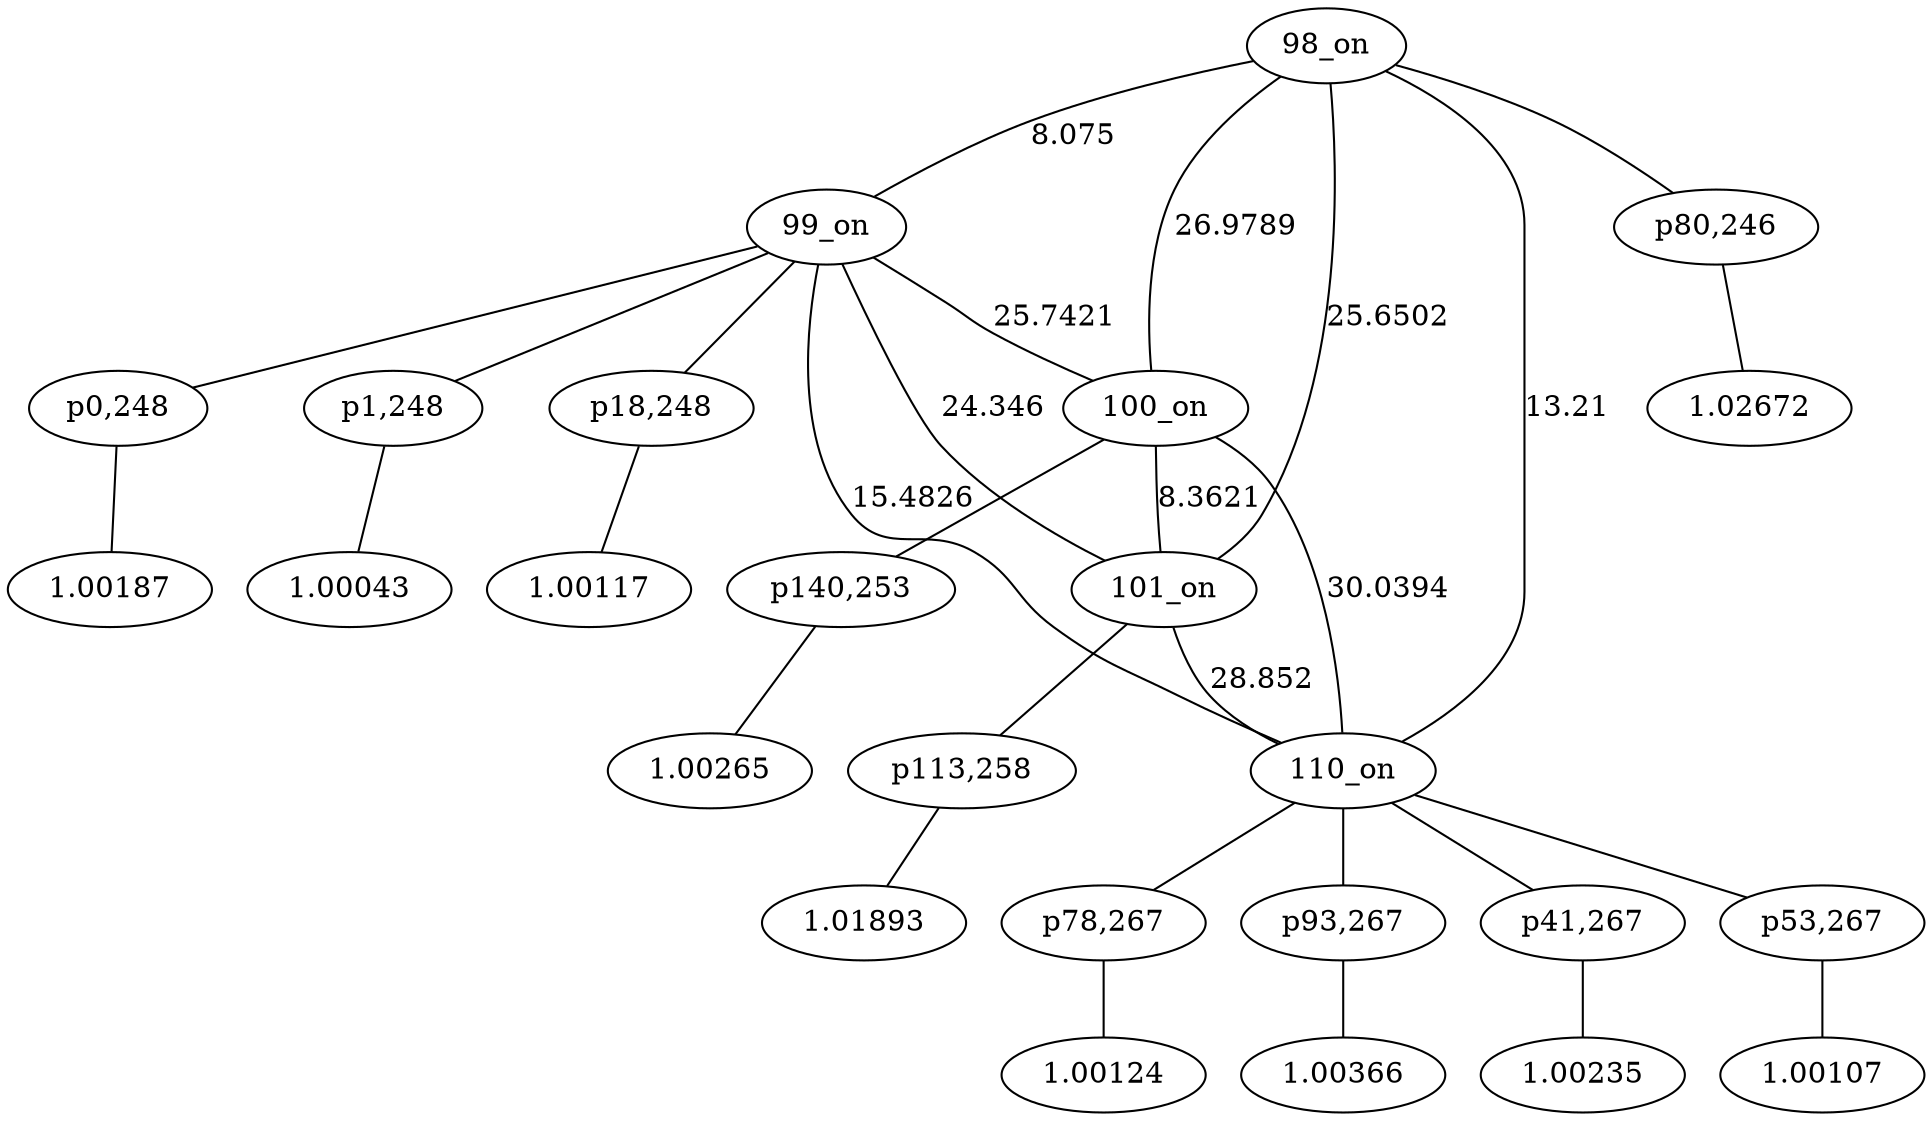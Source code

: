graph {
	"p0,248" -- "c6"
	"c6" [ label="1.00187", pos="98.9052,39.7149!"];
	"p1,248" -- "c15"
	"c15" [ label="1.00043", pos="74.2186,30.1702!"];
	"p18,248" -- "c26"
	"c26" [ label="1.00117", pos="41.775,16.6958!"];
	"p41,267" -- "c40"
	"c40" [ label="1.00235", pos="43.5377,47.1692!"];
	"p53,267" -- "c47"
	"c47" [ label="1.00107", pos="27.9004,41.8399!"];
	"p78,267" -- "c58"
	"c58" [ label="1.00124", pos="26.1653,59.4469!"];
	"p80,246" -- "c64"
	"c64" [ label="1.02672", pos="3.29094,67.4053!"];
	"p93,267" -- "c74"
	"c74" [ label="1.00366", pos="44.0327,57.7431!"];
	"p113,258" -- "c81"
	"c81" [ label="1.01893", pos="37.562,84.3511!"];
	"p140,253" -- "c87"
	"c87" [ label="1.00265", pos="64.4328,60.8803!"];
	"98_on" -- "99_on" [label="8.075"]
	"98_on" -- "100_on" [label="26.9789"]
	"98_on" -- "101_on" [label="25.6502"]
	"98_on" -- "110_on" [label="13.21"]
	"99_on" -- "100_on" [label="25.7421"]
	"99_on" -- "101_on" [label="24.346"]
	"99_on" -- "110_on" [label="15.4826"]
	"100_on" -- "101_on" [label="8.3621"]
	"100_on" -- "110_on" [label="30.0394"]
	"101_on" -- "110_on" [label="28.852"]
	"98_on" -- "p80,246"
	"99_on" -- "p0,248"
	"99_on" -- "p1,248"
	"99_on" -- "p18,248"
	"100_on" -- "p140,253"
	"101_on" -- "p113,258"
	"110_on" -- "p41,267"
	"110_on" -- "p53,267"
	"110_on" -- "p78,267"
	"110_on" -- "p93,267"
}
